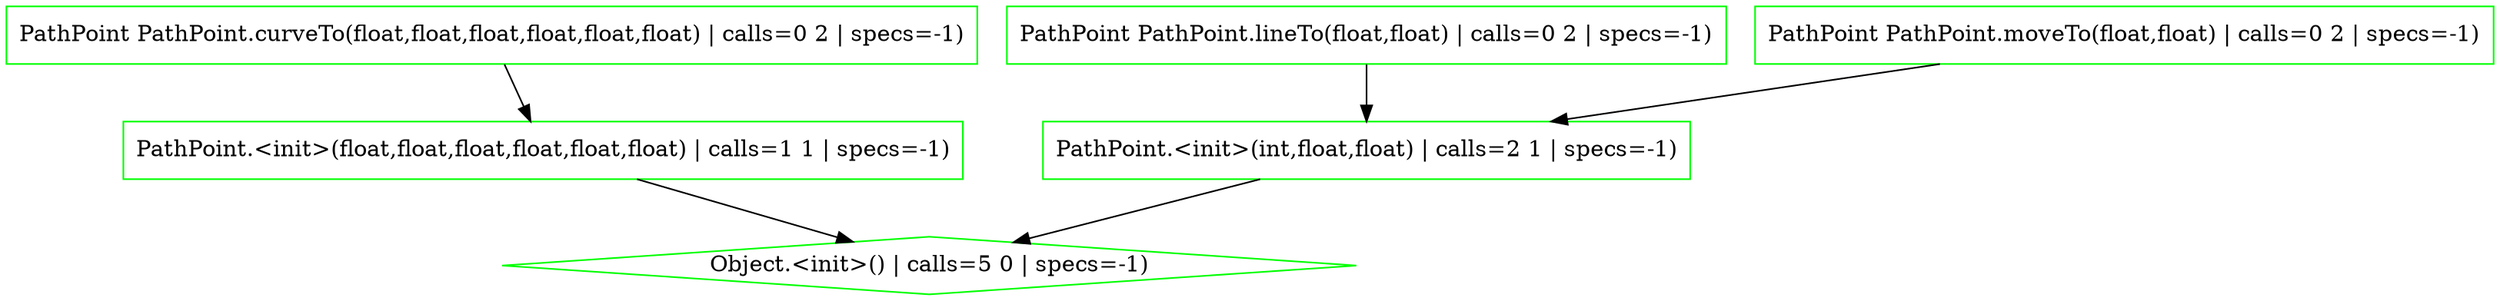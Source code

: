 digraph {
"java.lang.Object.<init>().dfab4f0d99f94f824a6db190f40d78c9" [shape=box,label="Object.<init>() | calls=5 0 | specs=-1)",color=green,shape=diamond]
"com.karthik.imager.Animutils.PathPoint.<init>(float,float,float,float,float,float).1e1762551898da8fefe2dc4dd7e9db39" [shape=box,label="PathPoint.<init>(float,float,float,float,float,float) | calls=1 1 | specs=-1)",color=green,shape=box]
"com.karthik.imager.Animutils.PathPoint.<init>(int,float,float).7a133af8bce4e57e18376d5618795811" [shape=box,label="PathPoint.<init>(int,float,float) | calls=2 1 | specs=-1)",color=green,shape=box]
"com.karthik.imager.Animutils.PathPoint.curveTo(float,float,float,float,float,float):com.karthik.imag.7dba9f86145a24afe86d4ddd79c22569" [shape=box,label="PathPoint PathPoint.curveTo(float,float,float,float,float,float) | calls=0 2 | specs=-1)",color=green,shape=box]
"com.karthik.imager.Animutils.PathPoint.lineTo(float,float):com.karthik.imager.Animutils.PathPoint.33f3ed0cbeedcebfaa874af93be32f25" [shape=box,label="PathPoint PathPoint.lineTo(float,float) | calls=0 2 | specs=-1)",color=green,shape=box]
"com.karthik.imager.Animutils.PathPoint.moveTo(float,float):com.karthik.imager.Animutils.PathPoint.9398c9555213350d64edaa98f1fbd78d" [shape=box,label="PathPoint PathPoint.moveTo(float,float) | calls=0 2 | specs=-1)",color=green,shape=box]
"com.karthik.imager.Animutils.PathPoint.moveTo(float,float):com.karthik.imager.Animutils.PathPoint.9398c9555213350d64edaa98f1fbd78d" -> "com.karthik.imager.Animutils.PathPoint.<init>(int,float,float).7a133af8bce4e57e18376d5618795811"
"com.karthik.imager.Animutils.PathPoint.lineTo(float,float):com.karthik.imager.Animutils.PathPoint.33f3ed0cbeedcebfaa874af93be32f25" -> "com.karthik.imager.Animutils.PathPoint.<init>(int,float,float).7a133af8bce4e57e18376d5618795811"
"com.karthik.imager.Animutils.PathPoint.curveTo(float,float,float,float,float,float):com.karthik.imag.7dba9f86145a24afe86d4ddd79c22569" -> "com.karthik.imager.Animutils.PathPoint.<init>(float,float,float,float,float,float).1e1762551898da8fefe2dc4dd7e9db39"
"com.karthik.imager.Animutils.PathPoint.<init>(int,float,float).7a133af8bce4e57e18376d5618795811" -> "java.lang.Object.<init>().dfab4f0d99f94f824a6db190f40d78c9"
"com.karthik.imager.Animutils.PathPoint.<init>(float,float,float,float,float,float).1e1762551898da8fefe2dc4dd7e9db39" -> "java.lang.Object.<init>().dfab4f0d99f94f824a6db190f40d78c9"
}
